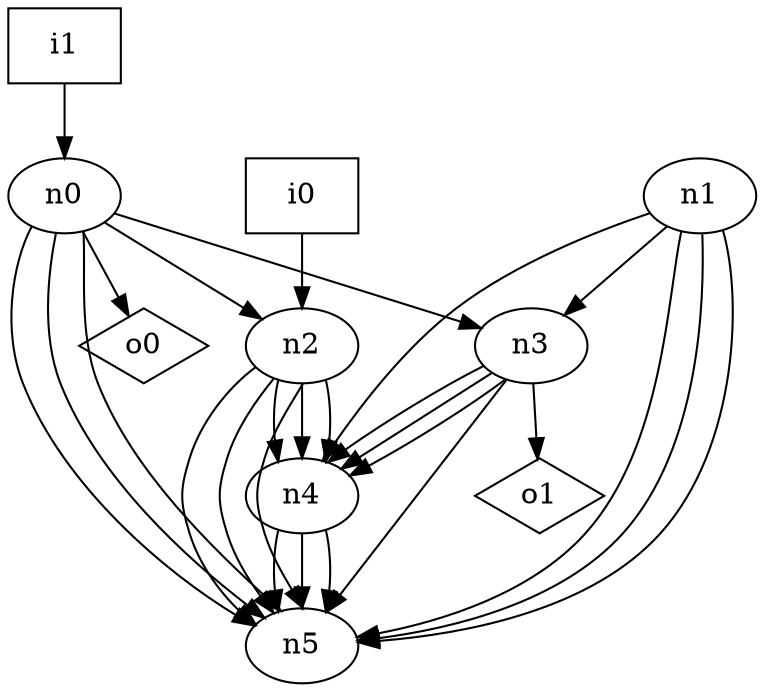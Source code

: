 digraph G {
n0 [label="n0"];
n1 [label="n1"];
n2 [label="n2"];
n3 [label="n3"];
n4 [label="n4"];
n5 [label="n5"];
n6 [label="i0",shape="box"];
n7 [label="i1",shape="box"];
n8 [label="o0",shape="diamond"];
n9 [label="o1",shape="diamond"];
n0 -> n2
n0 -> n3
n0 -> n5
n0 -> n5
n0 -> n5
n0 -> n8
n1 -> n3
n1 -> n4
n1 -> n5
n1 -> n5
n1 -> n5
n2 -> n4
n2 -> n4
n2 -> n4
n2 -> n5
n2 -> n5
n2 -> n5
n3 -> n4
n3 -> n4
n3 -> n4
n3 -> n5
n3 -> n9
n4 -> n5
n4 -> n5
n4 -> n5
n6 -> n2
n7 -> n0
}